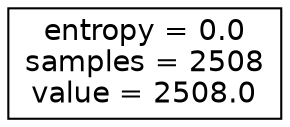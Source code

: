 digraph Tree {
node [shape=box, fontname="helvetica"] ;
edge [fontname="helvetica"] ;
0 [label="entropy = 0.0\nsamples = 2508\nvalue = 2508.0"] ;
}